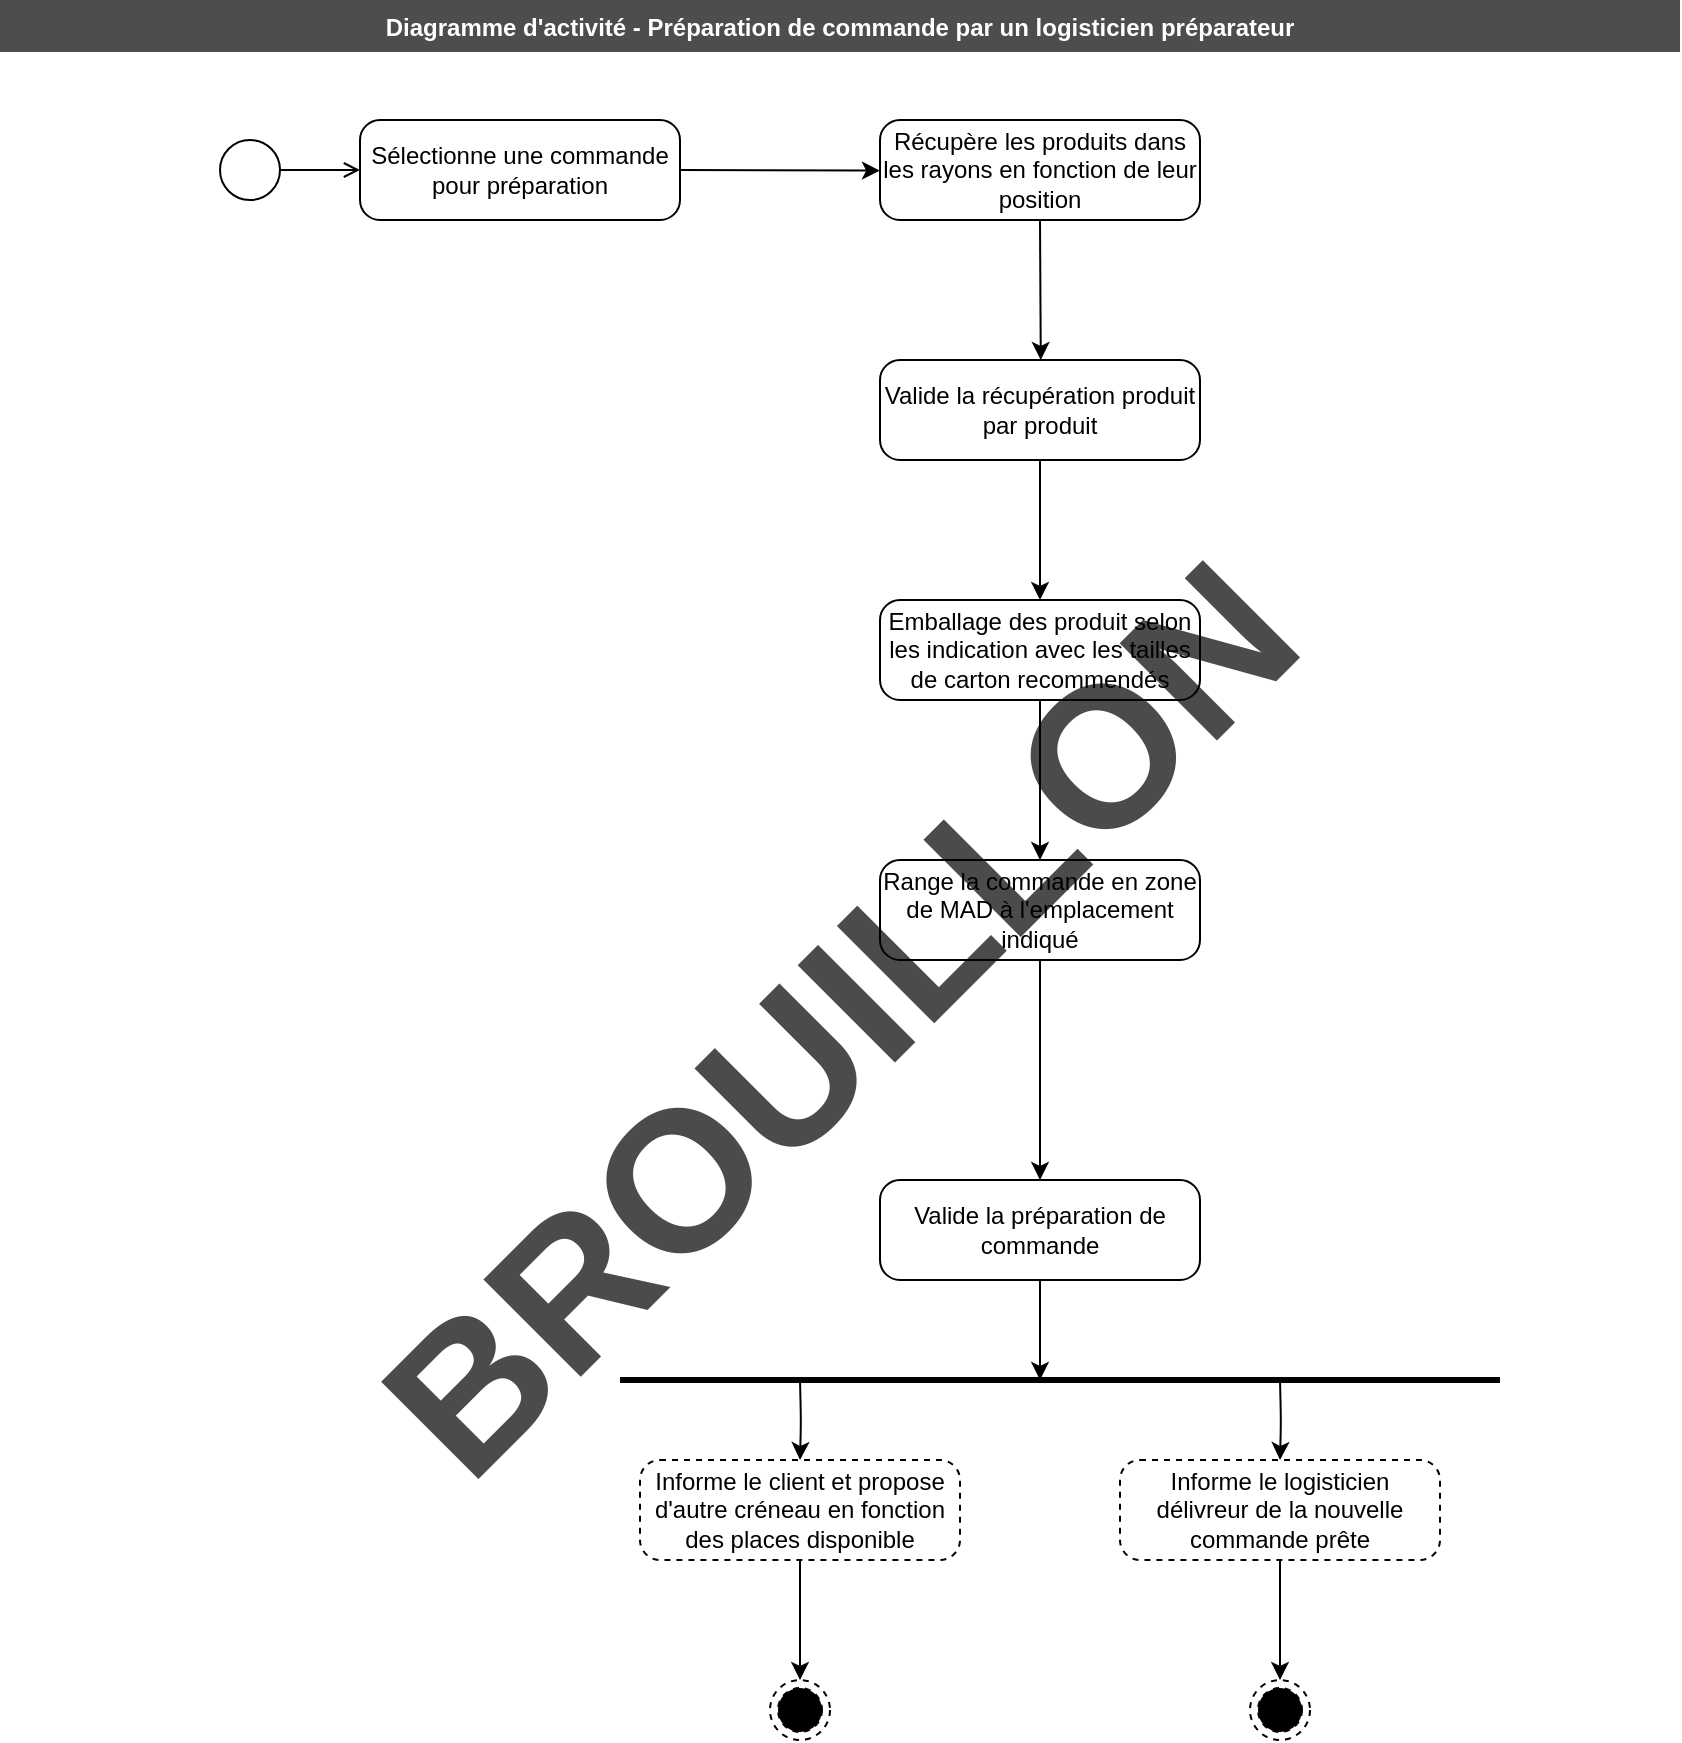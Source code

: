 <mxfile>
    <diagram id="IzCsRNqiW-b7GWFliN7E" name="Page-1">
        <mxGraphModel dx="1828" dy="1530" grid="1" gridSize="10" guides="1" tooltips="1" connect="1" arrows="1" fold="1" page="1" pageScale="1" pageWidth="850" pageHeight="1100" background="#ffffff" math="0" shadow="0">
            <root>
                <mxCell id="0"/>
                <mxCell id="1" parent="0"/>
                <mxCell id="2" value="" style="ellipse;html=1;fontColor=#000000;" parent="1" vertex="1">
                    <mxGeometry x="110" y="80" width="30" height="30" as="geometry"/>
                </mxCell>
                <mxCell id="3" value="" style="endArrow=open;html=1;rounded=0;align=center;verticalAlign=top;endFill=0;labelBackgroundColor=none;endSize=6;fontColor=#000000;" parent="1" source="2" edge="1">
                    <mxGeometry relative="1" as="geometry">
                        <mxPoint x="180" y="95" as="targetPoint"/>
                    </mxGeometry>
                </mxCell>
                <mxCell id="7" style="edgeStyle=none;html=1;exitX=1;exitY=0.5;exitDx=0;exitDy=0;fontColor=#000000;" parent="1" source="4" edge="1">
                    <mxGeometry relative="1" as="geometry">
                        <mxPoint x="440" y="95.333" as="targetPoint"/>
                    </mxGeometry>
                </mxCell>
                <mxCell id="4" value="Sélectionne une commande pour préparation" style="html=1;dashed=0;rounded=1;absoluteArcSize=1;arcSize=20;verticalAlign=middle;align=center;whiteSpace=wrap;fontColor=#000000;" parent="1" vertex="1">
                    <mxGeometry x="180" y="70" width="160" height="50" as="geometry"/>
                </mxCell>
                <mxCell id="10" style="edgeStyle=none;html=1;exitX=0.5;exitY=1;exitDx=0;exitDy=0;fontColor=#000000;" parent="1" source="8" edge="1">
                    <mxGeometry relative="1" as="geometry">
                        <mxPoint x="520.385" y="190" as="targetPoint"/>
                    </mxGeometry>
                </mxCell>
                <mxCell id="8" value="Récupère les produits dans les rayons en fonction de leur position" style="html=1;dashed=0;rounded=1;absoluteArcSize=1;arcSize=20;verticalAlign=middle;align=center;whiteSpace=wrap;fontColor=#000000;" parent="1" vertex="1">
                    <mxGeometry x="440" y="70" width="160" height="50" as="geometry"/>
                </mxCell>
                <mxCell id="9" value="Diagramme d'activité - Préparation de commande par un logisticien préparateur" style="text;align=center;fontStyle=1;verticalAlign=middle;spacingLeft=3;spacingRight=3;rotatable=0;points=[[0,0.5],[1,0.5]];portConstraint=eastwest;fillColor=#4D4D4D;fontColor=#FFFFFF;" parent="1" vertex="1">
                    <mxGeometry y="10" width="840" height="26" as="geometry"/>
                </mxCell>
                <mxCell id="12" style="edgeStyle=none;html=1;exitX=0.5;exitY=1;exitDx=0;exitDy=0;entryX=0.5;entryY=0;entryDx=0;entryDy=0;fontColor=#000000;" edge="1" parent="1" source="11" target="13">
                    <mxGeometry relative="1" as="geometry">
                        <mxPoint x="520" y="360" as="targetPoint"/>
                    </mxGeometry>
                </mxCell>
                <mxCell id="11" value="Valide la récupération produit par produit" style="html=1;dashed=0;rounded=1;absoluteArcSize=1;arcSize=20;verticalAlign=middle;align=center;whiteSpace=wrap;fontColor=#000000;" vertex="1" parent="1">
                    <mxGeometry x="440" y="190" width="160" height="50" as="geometry"/>
                </mxCell>
                <mxCell id="15" style="edgeStyle=none;html=1;exitX=0.5;exitY=1;exitDx=0;exitDy=0;fontColor=#000000;" edge="1" parent="1" source="13" target="14">
                    <mxGeometry relative="1" as="geometry"/>
                </mxCell>
                <mxCell id="13" value="Emballage des produit selon les indication avec les tailles de carton recommendés" style="html=1;dashed=0;rounded=1;absoluteArcSize=1;arcSize=20;verticalAlign=middle;align=center;whiteSpace=wrap;fontColor=#000000;" vertex="1" parent="1">
                    <mxGeometry x="440" y="310" width="160" height="50" as="geometry"/>
                </mxCell>
                <mxCell id="16" style="edgeStyle=none;html=1;exitX=0.5;exitY=1;exitDx=0;exitDy=0;fontColor=#000000;" edge="1" parent="1" source="14">
                    <mxGeometry relative="1" as="geometry">
                        <mxPoint x="520" y="600" as="targetPoint"/>
                    </mxGeometry>
                </mxCell>
                <mxCell id="14" value="Range la commande en zone de MAD à l'emplacement indiqué" style="html=1;dashed=0;rounded=1;absoluteArcSize=1;arcSize=20;verticalAlign=middle;align=center;whiteSpace=wrap;fontColor=#000000;" vertex="1" parent="1">
                    <mxGeometry x="440" y="440" width="160" height="50" as="geometry"/>
                </mxCell>
                <mxCell id="17" value="Valide la préparation de commande" style="html=1;dashed=0;rounded=1;absoluteArcSize=1;arcSize=20;verticalAlign=middle;align=center;whiteSpace=wrap;fontColor=#000000;" vertex="1" parent="1">
                    <mxGeometry x="440" y="600" width="160" height="50" as="geometry"/>
                </mxCell>
                <mxCell id="18" value="Informe le client et propose d'autre créneau en fonction des places disponible" style="html=1;dashed=1;rounded=1;absoluteArcSize=1;arcSize=20;verticalAlign=middle;align=center;whiteSpace=wrap;fontColor=#000000;" vertex="1" parent="1">
                    <mxGeometry x="320" y="740" width="160" height="50" as="geometry"/>
                </mxCell>
                <mxCell id="19" value="Informe le logisticien délivreur de la nouvelle commande prête" style="html=1;dashed=1;rounded=1;absoluteArcSize=1;arcSize=20;verticalAlign=middle;align=center;whiteSpace=wrap;fontColor=#000000;" vertex="1" parent="1">
                    <mxGeometry x="560" y="740" width="160" height="50" as="geometry"/>
                </mxCell>
                <mxCell id="20" value="" style="endArrow=none;startArrow=none;endFill=0;startFill=0;endSize=8;html=1;verticalAlign=bottom;labelBackgroundColor=none;strokeWidth=3;fontColor=#000000;" edge="1" parent="1">
                    <mxGeometry width="160" relative="1" as="geometry">
                        <mxPoint x="310" y="700" as="sourcePoint"/>
                        <mxPoint x="750" y="700" as="targetPoint"/>
                    </mxGeometry>
                </mxCell>
                <mxCell id="22" style="edgeStyle=orthogonalEdgeStyle;html=1;entryX=0.5;entryY=0;entryDx=0;entryDy=0;fontColor=#000000;" edge="1" parent="1" target="18">
                    <mxGeometry relative="1" as="geometry">
                        <mxPoint x="420" y="710" as="targetPoint"/>
                        <mxPoint x="400" y="700" as="sourcePoint"/>
                    </mxGeometry>
                </mxCell>
                <mxCell id="23" style="edgeStyle=orthogonalEdgeStyle;html=1;entryX=0.5;entryY=0;entryDx=0;entryDy=0;fontColor=#000000;" edge="1" parent="1" target="19">
                    <mxGeometry relative="1" as="geometry">
                        <mxPoint x="410" y="700" as="targetPoint"/>
                        <mxPoint x="640" y="700" as="sourcePoint"/>
                    </mxGeometry>
                </mxCell>
                <mxCell id="24" style="edgeStyle=orthogonalEdgeStyle;html=1;exitX=0.5;exitY=1;exitDx=0;exitDy=0;fontColor=#000000;" edge="1" parent="1" source="17">
                    <mxGeometry relative="1" as="geometry">
                        <mxPoint x="520" y="700" as="targetPoint"/>
                        <mxPoint x="490" y="660" as="sourcePoint"/>
                    </mxGeometry>
                </mxCell>
                <mxCell id="25" style="edgeStyle=orthogonalEdgeStyle;html=1;fontColor=#000000;" edge="1" parent="1">
                    <mxGeometry relative="1" as="geometry">
                        <mxPoint x="400" y="850" as="targetPoint"/>
                        <mxPoint x="400" y="790" as="sourcePoint"/>
                    </mxGeometry>
                </mxCell>
                <mxCell id="26" style="edgeStyle=orthogonalEdgeStyle;html=1;exitX=0.5;exitY=1;exitDx=0;exitDy=0;fontColor=#000000;" edge="1" parent="1" source="19">
                    <mxGeometry relative="1" as="geometry">
                        <mxPoint x="640" y="850" as="targetPoint"/>
                        <mxPoint x="410" y="800" as="sourcePoint"/>
                    </mxGeometry>
                </mxCell>
                <mxCell id="27" value="" style="ellipse;html=1;shape=endState;fillColor=strokeColor;dashed=1;fontColor=#000000;" vertex="1" parent="1">
                    <mxGeometry x="385" y="850" width="30" height="30" as="geometry"/>
                </mxCell>
                <mxCell id="28" value="" style="ellipse;html=1;shape=endState;fillColor=strokeColor;dashed=1;fontColor=#000000;" vertex="1" parent="1">
                    <mxGeometry x="625" y="850" width="30" height="30" as="geometry"/>
                </mxCell>
                <mxCell id="29" value="&lt;span style=&quot;font-family: Helvetica; font-size: 100px; font-style: normal; font-variant-ligatures: normal; font-variant-caps: normal; letter-spacing: normal; orphans: 2; text-indent: 0px; text-transform: none; widows: 2; word-spacing: 0px; -webkit-text-stroke-width: 0px; text-decoration-thickness: initial; text-decoration-style: initial; text-decoration-color: initial; float: none; display: inline !important;&quot;&gt;BROUILLON&lt;/span&gt;" style="text;whiteSpace=wrap;html=1;align=center;rotation=-45;fontSize=100;opacity=20;textOpacity=70;fontStyle=1;fontColor=#000000;fillColor=none;labelBackgroundColor=none;" vertex="1" parent="1">
                    <mxGeometry x="43" y="450" width="765" height="150" as="geometry"/>
                </mxCell>
            </root>
        </mxGraphModel>
    </diagram>
</mxfile>